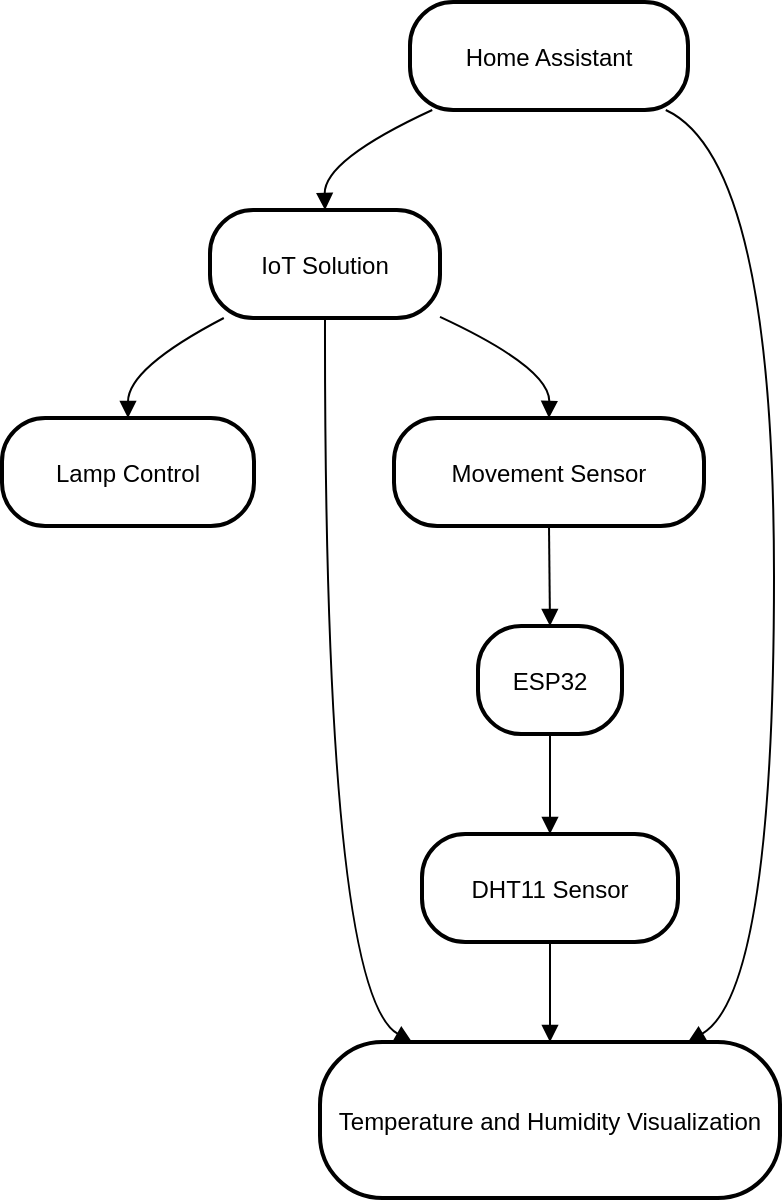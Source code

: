 <mxfile version="26.0.4">
  <diagram name="Page-1" id="TojS1AlmFimELzJY-2C4">
    <mxGraphModel>
      <root>
        <mxCell id="0" />
        <mxCell id="1" parent="0" />
        <mxCell id="2" value="Home Assistant" style="rounded=1;arcSize=40;strokeWidth=2" vertex="1" parent="1">
          <mxGeometry x="212" y="8" width="139" height="54" as="geometry" />
        </mxCell>
        <mxCell id="3" value="IoT Solution" style="rounded=1;arcSize=40;strokeWidth=2" vertex="1" parent="1">
          <mxGeometry x="112" y="112" width="115" height="54" as="geometry" />
        </mxCell>
        <mxCell id="4" value="Lamp Control" style="rounded=1;arcSize=40;strokeWidth=2" vertex="1" parent="1">
          <mxGeometry x="8" y="216" width="126" height="54" as="geometry" />
        </mxCell>
        <mxCell id="5" value="Movement Sensor" style="rounded=1;arcSize=40;strokeWidth=2" vertex="1" parent="1">
          <mxGeometry x="204" y="216" width="155" height="54" as="geometry" />
        </mxCell>
        <mxCell id="6" value="Temperature and Humidity Visualization" style="rounded=1;arcSize=40;strokeWidth=2" vertex="1" parent="1">
          <mxGeometry x="167" y="528" width="230" height="78" as="geometry" />
        </mxCell>
        <mxCell id="7" value="ESP32" style="rounded=1;arcSize=40;strokeWidth=2" vertex="1" parent="1">
          <mxGeometry x="246" y="320" width="72" height="54" as="geometry" />
        </mxCell>
        <mxCell id="8" value="DHT11 Sensor" style="rounded=1;arcSize=40;strokeWidth=2" vertex="1" parent="1">
          <mxGeometry x="218" y="424" width="128" height="54" as="geometry" />
        </mxCell>
        <mxCell id="9" value="" style="curved=1;startArrow=none;endArrow=block;exitX=0.08;exitY=1;entryX=0.5;entryY=0;" edge="1" parent="1" source="2" target="3">
          <mxGeometry relative="1" as="geometry">
            <Array as="points">
              <mxPoint x="169" y="87" />
            </Array>
          </mxGeometry>
        </mxCell>
        <mxCell id="10" value="" style="curved=1;startArrow=none;endArrow=block;exitX=0.06;exitY=1;entryX=0.5;entryY=0;" edge="1" parent="1" source="3" target="4">
          <mxGeometry relative="1" as="geometry">
            <Array as="points">
              <mxPoint x="71" y="191" />
            </Array>
          </mxGeometry>
        </mxCell>
        <mxCell id="11" value="" style="curved=1;startArrow=none;endArrow=block;exitX=1;exitY=0.99;entryX=0.5;entryY=0;" edge="1" parent="1" source="3" target="5">
          <mxGeometry relative="1" as="geometry">
            <Array as="points">
              <mxPoint x="282" y="191" />
            </Array>
          </mxGeometry>
        </mxCell>
        <mxCell id="12" value="" style="curved=1;startArrow=none;endArrow=block;exitX=0.5;exitY=1;entryX=0.2;entryY=0;" edge="1" parent="1" source="3" target="6">
          <mxGeometry relative="1" as="geometry">
            <Array as="points">
              <mxPoint x="169" y="503" />
            </Array>
          </mxGeometry>
        </mxCell>
        <mxCell id="13" value="" style="curved=1;startArrow=none;endArrow=block;exitX=0.5;exitY=1;entryX=0.5;entryY=0;" edge="1" parent="1" source="5" target="7">
          <mxGeometry relative="1" as="geometry">
            <Array as="points" />
          </mxGeometry>
        </mxCell>
        <mxCell id="14" value="" style="curved=1;startArrow=none;endArrow=block;exitX=0.5;exitY=1;entryX=0.5;entryY=0;" edge="1" parent="1" source="7" target="8">
          <mxGeometry relative="1" as="geometry">
            <Array as="points" />
          </mxGeometry>
        </mxCell>
        <mxCell id="15" value="" style="curved=1;startArrow=none;endArrow=block;exitX=0.5;exitY=1;entryX=0.5;entryY=0;" edge="1" parent="1" source="8" target="6">
          <mxGeometry relative="1" as="geometry">
            <Array as="points" />
          </mxGeometry>
        </mxCell>
        <mxCell id="16" value="" style="curved=1;startArrow=none;endArrow=block;exitX=0.92;exitY=1;entryX=0.8;entryY=0;" edge="1" parent="1" source="2" target="6">
          <mxGeometry relative="1" as="geometry">
            <Array as="points">
              <mxPoint x="394" y="87" />
              <mxPoint x="394" y="503" />
            </Array>
          </mxGeometry>
        </mxCell>
      </root>
    </mxGraphModel>
  </diagram>
</mxfile>

